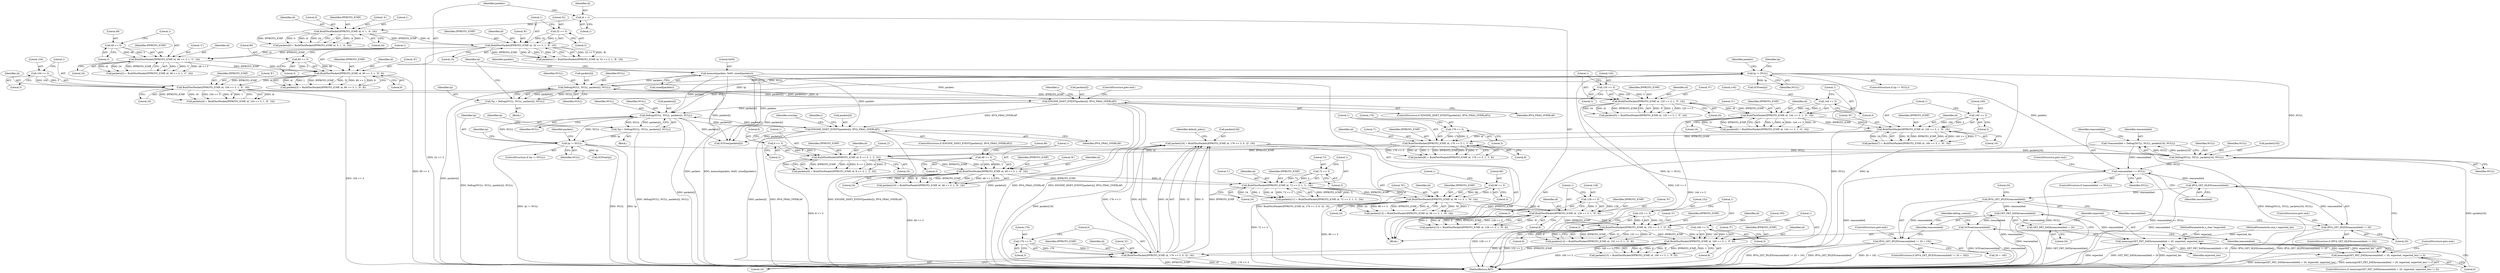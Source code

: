 digraph "0_suricata_4a04f814b15762eb446a5ead4d69d021512df6f8_1@pointer" {
"1000446" [label="(Call,*reassembled = Defrag(NULL, NULL, packets[16], NULL))"];
"1000448" [label="(Call,Defrag(NULL, NULL, packets[16], NULL))"];
"1000387" [label="(Call,tp != NULL)"];
"1000377" [label="(Call,*tp = Defrag(NULL, NULL, packets[i], NULL))"];
"1000379" [label="(Call,Defrag(NULL, NULL, packets[i], NULL))"];
"1000395" [label="(Call,ENGINE_ISSET_EVENT(packets[i], IPV4_FRAG_OVERLAP))"];
"1000139" [label="(Call,memset(packets, 0x00, sizeof(packets)))"];
"1000424" [label="(Call,tp != NULL)"];
"1000414" [label="(Call,*tp = Defrag(NULL, NULL, packets[i], NULL))"];
"1000416" [label="(Call,Defrag(NULL, NULL, packets[i], NULL))"];
"1000432" [label="(Call,ENGINE_ISSET_EVENT(packets[i], IPV4_FRAG_OVERLAP))"];
"1000350" [label="(Call,packets[16] = BuildTestPacket(IPPROTO_ICMP, id, 176 >> 3, 0, 'Q', 16))"];
"1000354" [label="(Call,BuildTestPacket(IPPROTO_ICMP, id, 176 >> 3, 0, 'Q', 16))"];
"1000341" [label="(Call,BuildTestPacket(IPPROTO_ICMP, id, 160 >> 3, 1, 'P', 8))"];
"1000328" [label="(Call,BuildTestPacket(IPPROTO_ICMP, id, 152 >> 3, 1, 'O', 8))"];
"1000315" [label="(Call,BuildTestPacket(IPPROTO_ICMP, id, 128 >> 3, 1, 'N', 8))"];
"1000302" [label="(Call,BuildTestPacket(IPPROTO_ICMP, id, 96 >> 3, 1, 'M', 24))"];
"1000289" [label="(Call,BuildTestPacket(IPPROTO_ICMP, id, 72 >> 3, 1, 'L', 24))"];
"1000276" [label="(Call,BuildTestPacket(IPPROTO_ICMP, id, 48 >> 3, 1, 'K', 24))"];
"1000263" [label="(Call,BuildTestPacket(IPPROTO_ICMP, id, 8 >> 3, 1, 'J', 32))"];
"1000250" [label="(Call,BuildTestPacket(IPPROTO_ICMP, id, 176 >> 3, 1, 'I', 8))"];
"1000237" [label="(Call,BuildTestPacket(IPPROTO_ICMP, id, 160 >> 3, 1, 'H', 16))"];
"1000224" [label="(Call,BuildTestPacket(IPPROTO_ICMP, id, 144 >> 3, 1, 'G', 16))"];
"1000211" [label="(Call,BuildTestPacket(IPPROTO_ICMP, id, 120 >> 3, 1, 'F', 24))"];
"1000198" [label="(Call,BuildTestPacket(IPPROTO_ICMP, id, 104 >> 3, 1, 'E', 16))"];
"1000185" [label="(Call,BuildTestPacket(IPPROTO_ICMP, id, 80 >> 3, 1, 'D', 8))"];
"1000172" [label="(Call,BuildTestPacket(IPPROTO_ICMP, id, 48 >> 3, 1, 'C', 24))"];
"1000159" [label="(Call,BuildTestPacket(IPPROTO_ICMP, id, 32 >> 3, 1, 'B', 16))"];
"1000148" [label="(Call,BuildTestPacket(IPPROTO_ICMP, id, 0, 1, 'A', 24))"];
"1000135" [label="(Call,id = 1)"];
"1000162" [label="(Call,32 >> 3)"];
"1000175" [label="(Call,48 >> 3)"];
"1000188" [label="(Call,80 >> 3)"];
"1000201" [label="(Call,104 >> 3)"];
"1000214" [label="(Call,120 >> 3)"];
"1000227" [label="(Call,144 >> 3)"];
"1000240" [label="(Call,160 >> 3)"];
"1000253" [label="(Call,176 >> 3)"];
"1000266" [label="(Call,8 >> 3)"];
"1000279" [label="(Call,48 >> 3)"];
"1000292" [label="(Call,72 >> 3)"];
"1000305" [label="(Call,96 >> 3)"];
"1000318" [label="(Call,128 >> 3)"];
"1000331" [label="(Call,152 >> 3)"];
"1000344" [label="(Call,160 >> 3)"];
"1000357" [label="(Call,176 >> 3)"];
"1000456" [label="(Call,reassembled == NULL)"];
"1000463" [label="(Call,IPV4_GET_HLEN(reassembled))"];
"1000462" [label="(Call,IPV4_GET_HLEN(reassembled) != 20)"];
"1000470" [label="(Call,IPV4_GET_IPLEN(reassembled))"];
"1000469" [label="(Call,IPV4_GET_IPLEN(reassembled) != 20 + 192)"];
"1000481" [label="(Call,GET_PKT_DATA(reassembled))"];
"1000479" [label="(Call,memcmp(GET_PKT_DATA(reassembled) + 20, expected, expected_len))"];
"1000478" [label="(Call,memcmp(GET_PKT_DATA(reassembled) + 20, expected, expected_len) != 0)"];
"1000480" [label="(Call,GET_PKT_DATA(reassembled) + 20)"];
"1000489" [label="(Call,SCFree(reassembled))"];
"1000233" [label="(Call,packets[7] = BuildTestPacket(IPPROTO_ICMP, id, 160 >> 3, 1, 'H', 16))"];
"1000276" [label="(Call,BuildTestPacket(IPPROTO_ICMP, id, 48 >> 3, 1, 'K', 24))"];
"1000315" [label="(Call,BuildTestPacket(IPPROTO_ICMP, id, 128 >> 3, 1, 'N', 8))"];
"1000362" [label="(Literal,16)"];
"1000198" [label="(Call,BuildTestPacket(IPPROTO_ICMP, id, 104 >> 3, 1, 'E', 16))"];
"1000429" [label="(Identifier,tp)"];
"1000199" [label="(Identifier,IPPROTO_ICMP)"];
"1000482" [label="(Identifier,reassembled)"];
"1000186" [label="(Identifier,IPPROTO_ICMP)"];
"1000473" [label="(Literal,20)"];
"1000478" [label="(Call,memcmp(GET_PKT_DATA(reassembled) + 20, expected, expected_len) != 0)"];
"1000295" [label="(Literal,1)"];
"1000168" [label="(Call,packets[2] = BuildTestPacket(IPPROTO_ICMP, id, 48 >> 3, 1, 'C', 24))"];
"1000204" [label="(Literal,1)"];
"1000385" [label="(Identifier,NULL)"];
"1000395" [label="(Call,ENGINE_ISSET_EVENT(packets[i], IPV4_FRAG_OVERLAP))"];
"1000386" [label="(ControlStructure,if (tp != NULL))"];
"1000344" [label="(Call,160 >> 3)"];
"1000154" [label="(Literal,24)"];
"1000190" [label="(Literal,3)"];
"1000416" [label="(Call,Defrag(NULL, NULL, packets[i], NULL))"];
"1000455" [label="(ControlStructure,if (reassembled == NULL))"];
"1000463" [label="(Call,IPV4_GET_HLEN(reassembled))"];
"1000173" [label="(Identifier,IPPROTO_ICMP)"];
"1000337" [label="(Call,packets[15] = BuildTestPacket(IPPROTO_ICMP, id, 160 >> 3, 1, 'P', 8))"];
"1000135" [label="(Call,id = 1)"];
"1000348" [label="(Literal,'P')"];
"1000205" [label="(Literal,'E')"];
"1000449" [label="(Identifier,NULL)"];
"1000269" [label="(Literal,1)"];
"1000241" [label="(Literal,160)"];
"1000280" [label="(Literal,48)"];
"1000164" [label="(Literal,3)"];
"1000345" [label="(Literal,160)"];
"1000321" [label="(Literal,1)"];
"1000216" [label="(Literal,3)"];
"1000267" [label="(Literal,8)"];
"1000175" [label="(Call,48 >> 3)"];
"1000355" [label="(Identifier,IPPROTO_ICMP)"];
"1000231" [label="(Literal,'G')"];
"1000212" [label="(Identifier,IPPROTO_ICMP)"];
"1000469" [label="(Call,IPV4_GET_IPLEN(reassembled) != 20 + 192)"];
"1000488" [label="(ControlStructure,goto end;)"];
"1000272" [label="(Call,packets[10] = BuildTestPacket(IPPROTO_ICMP, id, 48 >> 3, 1, 'K', 24))"];
"1000243" [label="(Literal,1)"];
"1000178" [label="(Literal,1)"];
"1000242" [label="(Literal,3)"];
"1000415" [label="(Identifier,tp)"];
"1000142" [label="(Call,sizeof(packets))"];
"1000219" [label="(Literal,24)"];
"1000457" [label="(Identifier,reassembled)"];
"1000431" [label="(ControlStructure,if (ENGINE_ISSET_EVENT(packets[i], IPV4_FRAG_OVERLAP)))"];
"1000486" [label="(Literal,0)"];
"1000451" [label="(Call,packets[16])"];
"1000330" [label="(Identifier,id)"];
"1000454" [label="(Identifier,NULL)"];
"1000468" [label="(ControlStructure,if (IPV4_GET_IPLEN(reassembled) != 20 + 192))"];
"1000146" [label="(Identifier,packets)"];
"1000399" [label="(Identifier,IPV4_FRAG_OVERLAP)"];
"1000375" [label="(Block,)"];
"1000259" [label="(Call,packets[9] = BuildTestPacket(IPPROTO_ICMP, id, 8 >> 3, 1, 'J', 32))"];
"1000477" [label="(ControlStructure,if (memcmp(GET_PKT_DATA(reassembled) + 20, expected, expected_len) != 0))"];
"1000392" [label="(Identifier,tp)"];
"1000266" [label="(Call,8 >> 3)"];
"1000230" [label="(Literal,1)"];
"1000214" [label="(Call,120 >> 3)"];
"1000306" [label="(Literal,96)"];
"1000382" [label="(Call,packets[i])"];
"1000139" [label="(Call,memset(packets, 0x00, sizeof(packets)))"];
"1000160" [label="(Identifier,IPPROTO_ICMP)"];
"1000412" [label="(Block,)"];
"1000305" [label="(Call,96 >> 3)"];
"1000347" [label="(Literal,1)"];
"1000148" [label="(Call,BuildTestPacket(IPPROTO_ICMP, id, 0, 1, 'A', 24))"];
"1000480" [label="(Call,GET_PKT_DATA(reassembled) + 20)"];
"1000310" [label="(Literal,24)"];
"1000324" [label="(Call,packets[14] = BuildTestPacket(IPPROTO_ICMP, id, 152 >> 3, 1, 'O', 8))"];
"1000206" [label="(Literal,16)"];
"1000356" [label="(Identifier,id)"];
"1000470" [label="(Call,IPV4_GET_IPLEN(reassembled))"];
"1000483" [label="(Literal,20)"];
"1000334" [label="(Literal,1)"];
"1000485" [label="(Identifier,expected_len)"];
"1000467" [label="(ControlStructure,goto end;)"];
"1000456" [label="(Call,reassembled == NULL)"];
"1000281" [label="(Literal,3)"];
"1000200" [label="(Identifier,id)"];
"1000136" [label="(Identifier,id)"];
"1000316" [label="(Identifier,IPPROTO_ICMP)"];
"1000150" [label="(Identifier,id)"];
"1000126" [label="(MethodParameterIn,size_t expected_len)"];
"1000189" [label="(Literal,80)"];
"1000279" [label="(Call,48 >> 3)"];
"1000419" [label="(Call,packets[i])"];
"1000255" [label="(Literal,3)"];
"1000161" [label="(Identifier,id)"];
"1000296" [label="(Literal,'L')"];
"1000229" [label="(Literal,3)"];
"1000167" [label="(Literal,16)"];
"1000462" [label="(Call,IPV4_GET_HLEN(reassembled) != 20)"];
"1000379" [label="(Call,Defrag(NULL, NULL, packets[i], NULL))"];
"1000432" [label="(Call,ENGINE_ISSET_EVENT(packets[i], IPV4_FRAG_OVERLAP))"];
"1000201" [label="(Call,104 >> 3)"];
"1000211" [label="(Call,BuildTestPacket(IPPROTO_ICMP, id, 120 >> 3, 1, 'F', 24))"];
"1000179" [label="(Literal,'C')"];
"1000495" [label="(Identifier,defrag_context)"];
"1000309" [label="(Literal,'M')"];
"1000225" [label="(Identifier,IPPROTO_ICMP)"];
"1000213" [label="(Identifier,id)"];
"1000318" [label="(Call,128 >> 3)"];
"1000250" [label="(Call,BuildTestPacket(IPPROTO_ICMP, id, 176 >> 3, 1, 'I', 8))"];
"1000253" [label="(Call,176 >> 3)"];
"1000298" [label="(Call,packets[12] = BuildTestPacket(IPPROTO_ICMP, id, 96 >> 3, 1, 'M', 24))"];
"1000218" [label="(Literal,'F')"];
"1000460" [label="(ControlStructure,goto end;)"];
"1000264" [label="(Identifier,IPPROTO_ICMP)"];
"1000354" [label="(Call,BuildTestPacket(IPPROTO_ICMP, id, 176 >> 3, 0, 'Q', 16))"];
"1000282" [label="(Literal,1)"];
"1000458" [label="(Identifier,NULL)"];
"1000417" [label="(Identifier,NULL)"];
"1000227" [label="(Call,144 >> 3)"];
"1000439" [label="(Identifier,overlap)"];
"1000396" [label="(Call,packets[i])"];
"1000245" [label="(Literal,16)"];
"1000414" [label="(Call,*tp = Defrag(NULL, NULL, packets[i], NULL))"];
"1000265" [label="(Identifier,id)"];
"1000302" [label="(Call,BuildTestPacket(IPPROTO_ICMP, id, 96 >> 3, 1, 'M', 24))"];
"1000418" [label="(Identifier,NULL)"];
"1000226" [label="(Identifier,id)"];
"1000140" [label="(Identifier,packets)"];
"1000162" [label="(Call,32 >> 3)"];
"1000277" [label="(Identifier,IPPROTO_ICMP)"];
"1000127" [label="(Block,)"];
"1000263" [label="(Call,BuildTestPacket(IPPROTO_ICMP, id, 8 >> 3, 1, 'J', 32))"];
"1000271" [label="(Literal,32)"];
"1000172" [label="(Call,BuildTestPacket(IPPROTO_ICMP, id, 48 >> 3, 1, 'C', 24))"];
"1000151" [label="(Literal,0)"];
"1000185" [label="(Call,BuildTestPacket(IPPROTO_ICMP, id, 80 >> 3, 1, 'D', 8))"];
"1000333" [label="(Literal,3)"];
"1000461" [label="(ControlStructure,if (IPV4_GET_HLEN(reassembled) != 20))"];
"1000387" [label="(Call,tp != NULL)"];
"1000464" [label="(Identifier,reassembled)"];
"1000481" [label="(Call,GET_PKT_DATA(reassembled))"];
"1000357" [label="(Call,176 >> 3)"];
"1000349" [label="(Literal,8)"];
"1000401" [label="(ControlStructure,goto end;)"];
"1000374" [label="(Identifier,i)"];
"1000304" [label="(Identifier,id)"];
"1000220" [label="(Call,packets[6] = BuildTestPacket(IPPROTO_ICMP, id, 144 >> 3, 1, 'G', 16))"];
"1000422" [label="(Identifier,NULL)"];
"1000224" [label="(Call,BuildTestPacket(IPPROTO_ICMP, id, 144 >> 3, 1, 'G', 16))"];
"1000188" [label="(Call,80 >> 3)"];
"1000270" [label="(Literal,'J')"];
"1000397" [label="(Identifier,packets)"];
"1000319" [label="(Literal,128)"];
"1000228" [label="(Literal,144)"];
"1000239" [label="(Identifier,id)"];
"1000176" [label="(Literal,48)"];
"1000203" [label="(Literal,3)"];
"1000450" [label="(Identifier,NULL)"];
"1000428" [label="(Call,SCFree(tp))"];
"1000411" [label="(Identifier,i)"];
"1000378" [label="(Identifier,tp)"];
"1000257" [label="(Literal,'I')"];
"1000180" [label="(Literal,24)"];
"1000137" [label="(Literal,1)"];
"1000423" [label="(ControlStructure,if (tp != NULL))"];
"1000359" [label="(Literal,3)"];
"1000465" [label="(Literal,20)"];
"1000389" [label="(Identifier,NULL)"];
"1000433" [label="(Call,packets[i])"];
"1000202" [label="(Literal,104)"];
"1000207" [label="(Call,packets[5] = BuildTestPacket(IPPROTO_ICMP, id, 120 >> 3, 1, 'F', 24))"];
"1000125" [label="(MethodParameterIn,u_char *expected)"];
"1000522" [label="(MethodReturn,RET)"];
"1000425" [label="(Identifier,tp)"];
"1000177" [label="(Literal,3)"];
"1000331" [label="(Call,152 >> 3)"];
"1000346" [label="(Literal,3)"];
"1000381" [label="(Identifier,NULL)"];
"1000364" [label="(Identifier,default_policy)"];
"1000335" [label="(Literal,'O')"];
"1000191" [label="(Literal,1)"];
"1000380" [label="(Identifier,NULL)"];
"1000291" [label="(Identifier,id)"];
"1000424" [label="(Call,tp != NULL)"];
"1000283" [label="(Literal,'K')"];
"1000388" [label="(Identifier,tp)"];
"1000434" [label="(Identifier,packets)"];
"1000329" [label="(Identifier,IPPROTO_ICMP)"];
"1000320" [label="(Literal,3)"];
"1000289" [label="(Call,BuildTestPacket(IPPROTO_ICMP, id, 72 >> 3, 1, 'L', 24))"];
"1000187" [label="(Identifier,id)"];
"1000471" [label="(Identifier,reassembled)"];
"1000181" [label="(Call,packets[3] = BuildTestPacket(IPPROTO_ICMP, id, 80 >> 3, 1, 'D', 8))"];
"1000251" [label="(Identifier,IPPROTO_ICMP)"];
"1000240" [label="(Call,160 >> 3)"];
"1000268" [label="(Literal,3)"];
"1000394" [label="(ControlStructure,if (ENGINE_ISSET_EVENT(packets[i], IPV4_FRAG_OVERLAP)))"];
"1000256" [label="(Literal,1)"];
"1000254" [label="(Literal,176)"];
"1000358" [label="(Literal,176)"];
"1000155" [label="(Call,packets[1] = BuildTestPacket(IPPROTO_ICMP, id, 32 >> 3, 1, 'B', 16))"];
"1000293" [label="(Literal,72)"];
"1000490" [label="(Identifier,reassembled)"];
"1000303" [label="(Identifier,IPPROTO_ICMP)"];
"1000479" [label="(Call,memcmp(GET_PKT_DATA(reassembled) + 20, expected, expected_len))"];
"1000166" [label="(Literal,'B')"];
"1000484" [label="(Identifier,expected)"];
"1000350" [label="(Call,packets[16] = BuildTestPacket(IPPROTO_ICMP, id, 176 >> 3, 0, 'Q', 16))"];
"1000258" [label="(Literal,8)"];
"1000163" [label="(Literal,32)"];
"1000342" [label="(Identifier,IPPROTO_ICMP)"];
"1000217" [label="(Literal,1)"];
"1000307" [label="(Literal,3)"];
"1000149" [label="(Identifier,IPPROTO_ICMP)"];
"1000278" [label="(Identifier,id)"];
"1000322" [label="(Literal,'N')"];
"1000194" [label="(Call,packets[4] = BuildTestPacket(IPPROTO_ICMP, id, 104 >> 3, 1, 'E', 16))"];
"1000153" [label="(Literal,'A')"];
"1000152" [label="(Literal,1)"];
"1000446" [label="(Call,*reassembled = Defrag(NULL, NULL, packets[16], NULL))"];
"1000284" [label="(Literal,24)"];
"1000447" [label="(Identifier,reassembled)"];
"1000252" [label="(Identifier,id)"];
"1000141" [label="(Literal,0x00)"];
"1000193" [label="(Literal,8)"];
"1000174" [label="(Identifier,id)"];
"1000308" [label="(Literal,1)"];
"1000361" [label="(Literal,'Q')"];
"1000377" [label="(Call,*tp = Defrag(NULL, NULL, packets[i], NULL))"];
"1000246" [label="(Call,packets[8] = BuildTestPacket(IPPROTO_ICMP, id, 176 >> 3, 1, 'I', 8))"];
"1000472" [label="(Call,20 + 192)"];
"1000341" [label="(Call,BuildTestPacket(IPPROTO_ICMP, id, 160 >> 3, 1, 'P', 8))"];
"1000489" [label="(Call,SCFree(reassembled))"];
"1000476" [label="(ControlStructure,goto end;)"];
"1000515" [label="(Call,SCFree(packets[i]))"];
"1000436" [label="(Identifier,IPV4_FRAG_OVERLAP)"];
"1000343" [label="(Identifier,id)"];
"1000292" [label="(Call,72 >> 3)"];
"1000244" [label="(Literal,'H')"];
"1000391" [label="(Call,SCFree(tp))"];
"1000159" [label="(Call,BuildTestPacket(IPPROTO_ICMP, id, 32 >> 3, 1, 'B', 16))"];
"1000290" [label="(Identifier,IPPROTO_ICMP)"];
"1000328" [label="(Call,BuildTestPacket(IPPROTO_ICMP, id, 152 >> 3, 1, 'O', 8))"];
"1000323" [label="(Literal,8)"];
"1000317" [label="(Identifier,id)"];
"1000238" [label="(Identifier,IPPROTO_ICMP)"];
"1000192" [label="(Literal,'D')"];
"1000232" [label="(Literal,16)"];
"1000237" [label="(Call,BuildTestPacket(IPPROTO_ICMP, id, 160 >> 3, 1, 'H', 16))"];
"1000360" [label="(Literal,0)"];
"1000285" [label="(Call,packets[11] = BuildTestPacket(IPPROTO_ICMP, id, 72 >> 3, 1, 'L', 24))"];
"1000144" [label="(Call,packets[0] = BuildTestPacket(IPPROTO_ICMP, id, 0, 1, 'A', 24))"];
"1000426" [label="(Identifier,NULL)"];
"1000165" [label="(Literal,1)"];
"1000448" [label="(Call,Defrag(NULL, NULL, packets[16], NULL))"];
"1000332" [label="(Literal,152)"];
"1000294" [label="(Literal,3)"];
"1000351" [label="(Call,packets[16])"];
"1000311" [label="(Call,packets[13] = BuildTestPacket(IPPROTO_ICMP, id, 128 >> 3, 1, 'N', 8))"];
"1000297" [label="(Literal,24)"];
"1000215" [label="(Literal,120)"];
"1000336" [label="(Literal,8)"];
"1000446" -> "1000127"  [label="AST: "];
"1000446" -> "1000448"  [label="CFG: "];
"1000447" -> "1000446"  [label="AST: "];
"1000448" -> "1000446"  [label="AST: "];
"1000457" -> "1000446"  [label="CFG: "];
"1000446" -> "1000522"  [label="DDG: Defrag(NULL, NULL, packets[16], NULL)"];
"1000448" -> "1000446"  [label="DDG: NULL"];
"1000448" -> "1000446"  [label="DDG: packets[16]"];
"1000446" -> "1000456"  [label="DDG: reassembled"];
"1000448" -> "1000454"  [label="CFG: "];
"1000449" -> "1000448"  [label="AST: "];
"1000450" -> "1000448"  [label="AST: "];
"1000451" -> "1000448"  [label="AST: "];
"1000454" -> "1000448"  [label="AST: "];
"1000448" -> "1000522"  [label="DDG: packets[16]"];
"1000387" -> "1000448"  [label="DDG: NULL"];
"1000424" -> "1000448"  [label="DDG: NULL"];
"1000350" -> "1000448"  [label="DDG: packets[16]"];
"1000139" -> "1000448"  [label="DDG: packets"];
"1000448" -> "1000456"  [label="DDG: NULL"];
"1000387" -> "1000386"  [label="AST: "];
"1000387" -> "1000389"  [label="CFG: "];
"1000388" -> "1000387"  [label="AST: "];
"1000389" -> "1000387"  [label="AST: "];
"1000392" -> "1000387"  [label="CFG: "];
"1000397" -> "1000387"  [label="CFG: "];
"1000387" -> "1000522"  [label="DDG: NULL"];
"1000387" -> "1000522"  [label="DDG: tp"];
"1000387" -> "1000522"  [label="DDG: tp != NULL"];
"1000387" -> "1000379"  [label="DDG: NULL"];
"1000377" -> "1000387"  [label="DDG: tp"];
"1000379" -> "1000387"  [label="DDG: NULL"];
"1000387" -> "1000391"  [label="DDG: tp"];
"1000387" -> "1000416"  [label="DDG: NULL"];
"1000377" -> "1000375"  [label="AST: "];
"1000377" -> "1000379"  [label="CFG: "];
"1000378" -> "1000377"  [label="AST: "];
"1000379" -> "1000377"  [label="AST: "];
"1000388" -> "1000377"  [label="CFG: "];
"1000377" -> "1000522"  [label="DDG: Defrag(NULL, NULL, packets[i], NULL)"];
"1000379" -> "1000377"  [label="DDG: NULL"];
"1000379" -> "1000377"  [label="DDG: packets[i]"];
"1000379" -> "1000385"  [label="CFG: "];
"1000380" -> "1000379"  [label="AST: "];
"1000381" -> "1000379"  [label="AST: "];
"1000382" -> "1000379"  [label="AST: "];
"1000385" -> "1000379"  [label="AST: "];
"1000379" -> "1000522"  [label="DDG: packets[i]"];
"1000395" -> "1000379"  [label="DDG: packets[i]"];
"1000139" -> "1000379"  [label="DDG: packets"];
"1000379" -> "1000395"  [label="DDG: packets[i]"];
"1000379" -> "1000515"  [label="DDG: packets[i]"];
"1000395" -> "1000394"  [label="AST: "];
"1000395" -> "1000399"  [label="CFG: "];
"1000396" -> "1000395"  [label="AST: "];
"1000399" -> "1000395"  [label="AST: "];
"1000401" -> "1000395"  [label="CFG: "];
"1000374" -> "1000395"  [label="CFG: "];
"1000395" -> "1000522"  [label="DDG: packets[i]"];
"1000395" -> "1000522"  [label="DDG: IPV4_FRAG_OVERLAP"];
"1000395" -> "1000522"  [label="DDG: ENGINE_ISSET_EVENT(packets[i], IPV4_FRAG_OVERLAP)"];
"1000139" -> "1000395"  [label="DDG: packets"];
"1000395" -> "1000416"  [label="DDG: packets[i]"];
"1000395" -> "1000432"  [label="DDG: IPV4_FRAG_OVERLAP"];
"1000395" -> "1000515"  [label="DDG: packets[i]"];
"1000139" -> "1000127"  [label="AST: "];
"1000139" -> "1000142"  [label="CFG: "];
"1000140" -> "1000139"  [label="AST: "];
"1000141" -> "1000139"  [label="AST: "];
"1000142" -> "1000139"  [label="AST: "];
"1000146" -> "1000139"  [label="CFG: "];
"1000139" -> "1000522"  [label="DDG: memset(packets, 0x00, sizeof(packets))"];
"1000139" -> "1000522"  [label="DDG: packets"];
"1000139" -> "1000416"  [label="DDG: packets"];
"1000139" -> "1000432"  [label="DDG: packets"];
"1000139" -> "1000515"  [label="DDG: packets"];
"1000424" -> "1000423"  [label="AST: "];
"1000424" -> "1000426"  [label="CFG: "];
"1000425" -> "1000424"  [label="AST: "];
"1000426" -> "1000424"  [label="AST: "];
"1000429" -> "1000424"  [label="CFG: "];
"1000434" -> "1000424"  [label="CFG: "];
"1000424" -> "1000522"  [label="DDG: NULL"];
"1000424" -> "1000522"  [label="DDG: tp"];
"1000424" -> "1000522"  [label="DDG: tp != NULL"];
"1000424" -> "1000416"  [label="DDG: NULL"];
"1000414" -> "1000424"  [label="DDG: tp"];
"1000416" -> "1000424"  [label="DDG: NULL"];
"1000424" -> "1000428"  [label="DDG: tp"];
"1000414" -> "1000412"  [label="AST: "];
"1000414" -> "1000416"  [label="CFG: "];
"1000415" -> "1000414"  [label="AST: "];
"1000416" -> "1000414"  [label="AST: "];
"1000425" -> "1000414"  [label="CFG: "];
"1000414" -> "1000522"  [label="DDG: Defrag(NULL, NULL, packets[i], NULL)"];
"1000416" -> "1000414"  [label="DDG: NULL"];
"1000416" -> "1000414"  [label="DDG: packets[i]"];
"1000416" -> "1000422"  [label="CFG: "];
"1000417" -> "1000416"  [label="AST: "];
"1000418" -> "1000416"  [label="AST: "];
"1000419" -> "1000416"  [label="AST: "];
"1000422" -> "1000416"  [label="AST: "];
"1000416" -> "1000522"  [label="DDG: packets[i]"];
"1000432" -> "1000416"  [label="DDG: packets[i]"];
"1000416" -> "1000432"  [label="DDG: packets[i]"];
"1000416" -> "1000515"  [label="DDG: packets[i]"];
"1000432" -> "1000431"  [label="AST: "];
"1000432" -> "1000436"  [label="CFG: "];
"1000433" -> "1000432"  [label="AST: "];
"1000436" -> "1000432"  [label="AST: "];
"1000439" -> "1000432"  [label="CFG: "];
"1000411" -> "1000432"  [label="CFG: "];
"1000432" -> "1000522"  [label="DDG: IPV4_FRAG_OVERLAP"];
"1000432" -> "1000522"  [label="DDG: ENGINE_ISSET_EVENT(packets[i], IPV4_FRAG_OVERLAP)"];
"1000432" -> "1000522"  [label="DDG: packets[i]"];
"1000432" -> "1000515"  [label="DDG: packets[i]"];
"1000350" -> "1000127"  [label="AST: "];
"1000350" -> "1000354"  [label="CFG: "];
"1000351" -> "1000350"  [label="AST: "];
"1000354" -> "1000350"  [label="AST: "];
"1000364" -> "1000350"  [label="CFG: "];
"1000350" -> "1000522"  [label="DDG: packets[16]"];
"1000350" -> "1000522"  [label="DDG: BuildTestPacket(IPPROTO_ICMP, id, 176 >> 3, 0, 'Q', 16)"];
"1000354" -> "1000350"  [label="DDG: 'Q'"];
"1000354" -> "1000350"  [label="DDG: 16"];
"1000354" -> "1000350"  [label="DDG: 0"];
"1000354" -> "1000350"  [label="DDG: IPPROTO_ICMP"];
"1000354" -> "1000350"  [label="DDG: 176 >> 3"];
"1000354" -> "1000350"  [label="DDG: id"];
"1000354" -> "1000362"  [label="CFG: "];
"1000355" -> "1000354"  [label="AST: "];
"1000356" -> "1000354"  [label="AST: "];
"1000357" -> "1000354"  [label="AST: "];
"1000360" -> "1000354"  [label="AST: "];
"1000361" -> "1000354"  [label="AST: "];
"1000362" -> "1000354"  [label="AST: "];
"1000354" -> "1000522"  [label="DDG: id"];
"1000354" -> "1000522"  [label="DDG: 176 >> 3"];
"1000354" -> "1000522"  [label="DDG: IPPROTO_ICMP"];
"1000341" -> "1000354"  [label="DDG: IPPROTO_ICMP"];
"1000341" -> "1000354"  [label="DDG: id"];
"1000357" -> "1000354"  [label="DDG: 176"];
"1000357" -> "1000354"  [label="DDG: 3"];
"1000341" -> "1000337"  [label="AST: "];
"1000341" -> "1000349"  [label="CFG: "];
"1000342" -> "1000341"  [label="AST: "];
"1000343" -> "1000341"  [label="AST: "];
"1000344" -> "1000341"  [label="AST: "];
"1000347" -> "1000341"  [label="AST: "];
"1000348" -> "1000341"  [label="AST: "];
"1000349" -> "1000341"  [label="AST: "];
"1000337" -> "1000341"  [label="CFG: "];
"1000341" -> "1000522"  [label="DDG: 160 >> 3"];
"1000341" -> "1000337"  [label="DDG: id"];
"1000341" -> "1000337"  [label="DDG: 8"];
"1000341" -> "1000337"  [label="DDG: 'P'"];
"1000341" -> "1000337"  [label="DDG: IPPROTO_ICMP"];
"1000341" -> "1000337"  [label="DDG: 1"];
"1000341" -> "1000337"  [label="DDG: 160 >> 3"];
"1000328" -> "1000341"  [label="DDG: IPPROTO_ICMP"];
"1000328" -> "1000341"  [label="DDG: id"];
"1000344" -> "1000341"  [label="DDG: 160"];
"1000344" -> "1000341"  [label="DDG: 3"];
"1000328" -> "1000324"  [label="AST: "];
"1000328" -> "1000336"  [label="CFG: "];
"1000329" -> "1000328"  [label="AST: "];
"1000330" -> "1000328"  [label="AST: "];
"1000331" -> "1000328"  [label="AST: "];
"1000334" -> "1000328"  [label="AST: "];
"1000335" -> "1000328"  [label="AST: "];
"1000336" -> "1000328"  [label="AST: "];
"1000324" -> "1000328"  [label="CFG: "];
"1000328" -> "1000522"  [label="DDG: 152 >> 3"];
"1000328" -> "1000324"  [label="DDG: IPPROTO_ICMP"];
"1000328" -> "1000324"  [label="DDG: 'O'"];
"1000328" -> "1000324"  [label="DDG: 152 >> 3"];
"1000328" -> "1000324"  [label="DDG: id"];
"1000328" -> "1000324"  [label="DDG: 8"];
"1000328" -> "1000324"  [label="DDG: 1"];
"1000315" -> "1000328"  [label="DDG: IPPROTO_ICMP"];
"1000315" -> "1000328"  [label="DDG: id"];
"1000331" -> "1000328"  [label="DDG: 152"];
"1000331" -> "1000328"  [label="DDG: 3"];
"1000315" -> "1000311"  [label="AST: "];
"1000315" -> "1000323"  [label="CFG: "];
"1000316" -> "1000315"  [label="AST: "];
"1000317" -> "1000315"  [label="AST: "];
"1000318" -> "1000315"  [label="AST: "];
"1000321" -> "1000315"  [label="AST: "];
"1000322" -> "1000315"  [label="AST: "];
"1000323" -> "1000315"  [label="AST: "];
"1000311" -> "1000315"  [label="CFG: "];
"1000315" -> "1000522"  [label="DDG: 128 >> 3"];
"1000315" -> "1000311"  [label="DDG: 'N'"];
"1000315" -> "1000311"  [label="DDG: 1"];
"1000315" -> "1000311"  [label="DDG: id"];
"1000315" -> "1000311"  [label="DDG: 8"];
"1000315" -> "1000311"  [label="DDG: IPPROTO_ICMP"];
"1000315" -> "1000311"  [label="DDG: 128 >> 3"];
"1000302" -> "1000315"  [label="DDG: IPPROTO_ICMP"];
"1000302" -> "1000315"  [label="DDG: id"];
"1000318" -> "1000315"  [label="DDG: 128"];
"1000318" -> "1000315"  [label="DDG: 3"];
"1000302" -> "1000298"  [label="AST: "];
"1000302" -> "1000310"  [label="CFG: "];
"1000303" -> "1000302"  [label="AST: "];
"1000304" -> "1000302"  [label="AST: "];
"1000305" -> "1000302"  [label="AST: "];
"1000308" -> "1000302"  [label="AST: "];
"1000309" -> "1000302"  [label="AST: "];
"1000310" -> "1000302"  [label="AST: "];
"1000298" -> "1000302"  [label="CFG: "];
"1000302" -> "1000522"  [label="DDG: 96 >> 3"];
"1000302" -> "1000298"  [label="DDG: 'M'"];
"1000302" -> "1000298"  [label="DDG: 1"];
"1000302" -> "1000298"  [label="DDG: 24"];
"1000302" -> "1000298"  [label="DDG: 96 >> 3"];
"1000302" -> "1000298"  [label="DDG: IPPROTO_ICMP"];
"1000302" -> "1000298"  [label="DDG: id"];
"1000289" -> "1000302"  [label="DDG: IPPROTO_ICMP"];
"1000289" -> "1000302"  [label="DDG: id"];
"1000305" -> "1000302"  [label="DDG: 96"];
"1000305" -> "1000302"  [label="DDG: 3"];
"1000289" -> "1000285"  [label="AST: "];
"1000289" -> "1000297"  [label="CFG: "];
"1000290" -> "1000289"  [label="AST: "];
"1000291" -> "1000289"  [label="AST: "];
"1000292" -> "1000289"  [label="AST: "];
"1000295" -> "1000289"  [label="AST: "];
"1000296" -> "1000289"  [label="AST: "];
"1000297" -> "1000289"  [label="AST: "];
"1000285" -> "1000289"  [label="CFG: "];
"1000289" -> "1000522"  [label="DDG: 72 >> 3"];
"1000289" -> "1000285"  [label="DDG: IPPROTO_ICMP"];
"1000289" -> "1000285"  [label="DDG: 'L'"];
"1000289" -> "1000285"  [label="DDG: 24"];
"1000289" -> "1000285"  [label="DDG: 1"];
"1000289" -> "1000285"  [label="DDG: id"];
"1000289" -> "1000285"  [label="DDG: 72 >> 3"];
"1000276" -> "1000289"  [label="DDG: IPPROTO_ICMP"];
"1000276" -> "1000289"  [label="DDG: id"];
"1000292" -> "1000289"  [label="DDG: 72"];
"1000292" -> "1000289"  [label="DDG: 3"];
"1000276" -> "1000272"  [label="AST: "];
"1000276" -> "1000284"  [label="CFG: "];
"1000277" -> "1000276"  [label="AST: "];
"1000278" -> "1000276"  [label="AST: "];
"1000279" -> "1000276"  [label="AST: "];
"1000282" -> "1000276"  [label="AST: "];
"1000283" -> "1000276"  [label="AST: "];
"1000284" -> "1000276"  [label="AST: "];
"1000272" -> "1000276"  [label="CFG: "];
"1000276" -> "1000522"  [label="DDG: 48 >> 3"];
"1000276" -> "1000272"  [label="DDG: id"];
"1000276" -> "1000272"  [label="DDG: 'K'"];
"1000276" -> "1000272"  [label="DDG: 24"];
"1000276" -> "1000272"  [label="DDG: IPPROTO_ICMP"];
"1000276" -> "1000272"  [label="DDG: 1"];
"1000276" -> "1000272"  [label="DDG: 48 >> 3"];
"1000263" -> "1000276"  [label="DDG: IPPROTO_ICMP"];
"1000263" -> "1000276"  [label="DDG: id"];
"1000279" -> "1000276"  [label="DDG: 48"];
"1000279" -> "1000276"  [label="DDG: 3"];
"1000263" -> "1000259"  [label="AST: "];
"1000263" -> "1000271"  [label="CFG: "];
"1000264" -> "1000263"  [label="AST: "];
"1000265" -> "1000263"  [label="AST: "];
"1000266" -> "1000263"  [label="AST: "];
"1000269" -> "1000263"  [label="AST: "];
"1000270" -> "1000263"  [label="AST: "];
"1000271" -> "1000263"  [label="AST: "];
"1000259" -> "1000263"  [label="CFG: "];
"1000263" -> "1000522"  [label="DDG: 8 >> 3"];
"1000263" -> "1000259"  [label="DDG: IPPROTO_ICMP"];
"1000263" -> "1000259"  [label="DDG: 32"];
"1000263" -> "1000259"  [label="DDG: 8 >> 3"];
"1000263" -> "1000259"  [label="DDG: id"];
"1000263" -> "1000259"  [label="DDG: 'J'"];
"1000263" -> "1000259"  [label="DDG: 1"];
"1000250" -> "1000263"  [label="DDG: IPPROTO_ICMP"];
"1000250" -> "1000263"  [label="DDG: id"];
"1000266" -> "1000263"  [label="DDG: 8"];
"1000266" -> "1000263"  [label="DDG: 3"];
"1000250" -> "1000246"  [label="AST: "];
"1000250" -> "1000258"  [label="CFG: "];
"1000251" -> "1000250"  [label="AST: "];
"1000252" -> "1000250"  [label="AST: "];
"1000253" -> "1000250"  [label="AST: "];
"1000256" -> "1000250"  [label="AST: "];
"1000257" -> "1000250"  [label="AST: "];
"1000258" -> "1000250"  [label="AST: "];
"1000246" -> "1000250"  [label="CFG: "];
"1000250" -> "1000246"  [label="DDG: 176 >> 3"];
"1000250" -> "1000246"  [label="DDG: id"];
"1000250" -> "1000246"  [label="DDG: 1"];
"1000250" -> "1000246"  [label="DDG: IPPROTO_ICMP"];
"1000250" -> "1000246"  [label="DDG: 8"];
"1000250" -> "1000246"  [label="DDG: 'I'"];
"1000237" -> "1000250"  [label="DDG: IPPROTO_ICMP"];
"1000237" -> "1000250"  [label="DDG: id"];
"1000253" -> "1000250"  [label="DDG: 176"];
"1000253" -> "1000250"  [label="DDG: 3"];
"1000237" -> "1000233"  [label="AST: "];
"1000237" -> "1000245"  [label="CFG: "];
"1000238" -> "1000237"  [label="AST: "];
"1000239" -> "1000237"  [label="AST: "];
"1000240" -> "1000237"  [label="AST: "];
"1000243" -> "1000237"  [label="AST: "];
"1000244" -> "1000237"  [label="AST: "];
"1000245" -> "1000237"  [label="AST: "];
"1000233" -> "1000237"  [label="CFG: "];
"1000237" -> "1000233"  [label="DDG: 'H'"];
"1000237" -> "1000233"  [label="DDG: IPPROTO_ICMP"];
"1000237" -> "1000233"  [label="DDG: id"];
"1000237" -> "1000233"  [label="DDG: 160 >> 3"];
"1000237" -> "1000233"  [label="DDG: 1"];
"1000237" -> "1000233"  [label="DDG: 16"];
"1000224" -> "1000237"  [label="DDG: IPPROTO_ICMP"];
"1000224" -> "1000237"  [label="DDG: id"];
"1000240" -> "1000237"  [label="DDG: 160"];
"1000240" -> "1000237"  [label="DDG: 3"];
"1000224" -> "1000220"  [label="AST: "];
"1000224" -> "1000232"  [label="CFG: "];
"1000225" -> "1000224"  [label="AST: "];
"1000226" -> "1000224"  [label="AST: "];
"1000227" -> "1000224"  [label="AST: "];
"1000230" -> "1000224"  [label="AST: "];
"1000231" -> "1000224"  [label="AST: "];
"1000232" -> "1000224"  [label="AST: "];
"1000220" -> "1000224"  [label="CFG: "];
"1000224" -> "1000522"  [label="DDG: 144 >> 3"];
"1000224" -> "1000220"  [label="DDG: 1"];
"1000224" -> "1000220"  [label="DDG: id"];
"1000224" -> "1000220"  [label="DDG: 144 >> 3"];
"1000224" -> "1000220"  [label="DDG: 16"];
"1000224" -> "1000220"  [label="DDG: 'G'"];
"1000224" -> "1000220"  [label="DDG: IPPROTO_ICMP"];
"1000211" -> "1000224"  [label="DDG: IPPROTO_ICMP"];
"1000211" -> "1000224"  [label="DDG: id"];
"1000227" -> "1000224"  [label="DDG: 144"];
"1000227" -> "1000224"  [label="DDG: 3"];
"1000211" -> "1000207"  [label="AST: "];
"1000211" -> "1000219"  [label="CFG: "];
"1000212" -> "1000211"  [label="AST: "];
"1000213" -> "1000211"  [label="AST: "];
"1000214" -> "1000211"  [label="AST: "];
"1000217" -> "1000211"  [label="AST: "];
"1000218" -> "1000211"  [label="AST: "];
"1000219" -> "1000211"  [label="AST: "];
"1000207" -> "1000211"  [label="CFG: "];
"1000211" -> "1000522"  [label="DDG: 120 >> 3"];
"1000211" -> "1000207"  [label="DDG: 'F'"];
"1000211" -> "1000207"  [label="DDG: 1"];
"1000211" -> "1000207"  [label="DDG: 120 >> 3"];
"1000211" -> "1000207"  [label="DDG: 24"];
"1000211" -> "1000207"  [label="DDG: id"];
"1000211" -> "1000207"  [label="DDG: IPPROTO_ICMP"];
"1000198" -> "1000211"  [label="DDG: IPPROTO_ICMP"];
"1000198" -> "1000211"  [label="DDG: id"];
"1000214" -> "1000211"  [label="DDG: 120"];
"1000214" -> "1000211"  [label="DDG: 3"];
"1000198" -> "1000194"  [label="AST: "];
"1000198" -> "1000206"  [label="CFG: "];
"1000199" -> "1000198"  [label="AST: "];
"1000200" -> "1000198"  [label="AST: "];
"1000201" -> "1000198"  [label="AST: "];
"1000204" -> "1000198"  [label="AST: "];
"1000205" -> "1000198"  [label="AST: "];
"1000206" -> "1000198"  [label="AST: "];
"1000194" -> "1000198"  [label="CFG: "];
"1000198" -> "1000522"  [label="DDG: 104 >> 3"];
"1000198" -> "1000194"  [label="DDG: id"];
"1000198" -> "1000194"  [label="DDG: IPPROTO_ICMP"];
"1000198" -> "1000194"  [label="DDG: 16"];
"1000198" -> "1000194"  [label="DDG: 104 >> 3"];
"1000198" -> "1000194"  [label="DDG: 'E'"];
"1000198" -> "1000194"  [label="DDG: 1"];
"1000185" -> "1000198"  [label="DDG: IPPROTO_ICMP"];
"1000185" -> "1000198"  [label="DDG: id"];
"1000201" -> "1000198"  [label="DDG: 104"];
"1000201" -> "1000198"  [label="DDG: 3"];
"1000185" -> "1000181"  [label="AST: "];
"1000185" -> "1000193"  [label="CFG: "];
"1000186" -> "1000185"  [label="AST: "];
"1000187" -> "1000185"  [label="AST: "];
"1000188" -> "1000185"  [label="AST: "];
"1000191" -> "1000185"  [label="AST: "];
"1000192" -> "1000185"  [label="AST: "];
"1000193" -> "1000185"  [label="AST: "];
"1000181" -> "1000185"  [label="CFG: "];
"1000185" -> "1000522"  [label="DDG: 80 >> 3"];
"1000185" -> "1000181"  [label="DDG: id"];
"1000185" -> "1000181"  [label="DDG: 1"];
"1000185" -> "1000181"  [label="DDG: IPPROTO_ICMP"];
"1000185" -> "1000181"  [label="DDG: 'D'"];
"1000185" -> "1000181"  [label="DDG: 80 >> 3"];
"1000185" -> "1000181"  [label="DDG: 8"];
"1000172" -> "1000185"  [label="DDG: IPPROTO_ICMP"];
"1000172" -> "1000185"  [label="DDG: id"];
"1000188" -> "1000185"  [label="DDG: 80"];
"1000188" -> "1000185"  [label="DDG: 3"];
"1000172" -> "1000168"  [label="AST: "];
"1000172" -> "1000180"  [label="CFG: "];
"1000173" -> "1000172"  [label="AST: "];
"1000174" -> "1000172"  [label="AST: "];
"1000175" -> "1000172"  [label="AST: "];
"1000178" -> "1000172"  [label="AST: "];
"1000179" -> "1000172"  [label="AST: "];
"1000180" -> "1000172"  [label="AST: "];
"1000168" -> "1000172"  [label="CFG: "];
"1000172" -> "1000168"  [label="DDG: 1"];
"1000172" -> "1000168"  [label="DDG: 'C'"];
"1000172" -> "1000168"  [label="DDG: 48 >> 3"];
"1000172" -> "1000168"  [label="DDG: id"];
"1000172" -> "1000168"  [label="DDG: 24"];
"1000172" -> "1000168"  [label="DDG: IPPROTO_ICMP"];
"1000159" -> "1000172"  [label="DDG: IPPROTO_ICMP"];
"1000159" -> "1000172"  [label="DDG: id"];
"1000175" -> "1000172"  [label="DDG: 48"];
"1000175" -> "1000172"  [label="DDG: 3"];
"1000159" -> "1000155"  [label="AST: "];
"1000159" -> "1000167"  [label="CFG: "];
"1000160" -> "1000159"  [label="AST: "];
"1000161" -> "1000159"  [label="AST: "];
"1000162" -> "1000159"  [label="AST: "];
"1000165" -> "1000159"  [label="AST: "];
"1000166" -> "1000159"  [label="AST: "];
"1000167" -> "1000159"  [label="AST: "];
"1000155" -> "1000159"  [label="CFG: "];
"1000159" -> "1000522"  [label="DDG: 32 >> 3"];
"1000159" -> "1000155"  [label="DDG: 32 >> 3"];
"1000159" -> "1000155"  [label="DDG: 'B'"];
"1000159" -> "1000155"  [label="DDG: IPPROTO_ICMP"];
"1000159" -> "1000155"  [label="DDG: id"];
"1000159" -> "1000155"  [label="DDG: 1"];
"1000159" -> "1000155"  [label="DDG: 16"];
"1000148" -> "1000159"  [label="DDG: IPPROTO_ICMP"];
"1000148" -> "1000159"  [label="DDG: id"];
"1000162" -> "1000159"  [label="DDG: 32"];
"1000162" -> "1000159"  [label="DDG: 3"];
"1000148" -> "1000144"  [label="AST: "];
"1000148" -> "1000154"  [label="CFG: "];
"1000149" -> "1000148"  [label="AST: "];
"1000150" -> "1000148"  [label="AST: "];
"1000151" -> "1000148"  [label="AST: "];
"1000152" -> "1000148"  [label="AST: "];
"1000153" -> "1000148"  [label="AST: "];
"1000154" -> "1000148"  [label="AST: "];
"1000144" -> "1000148"  [label="CFG: "];
"1000148" -> "1000144"  [label="DDG: 'A'"];
"1000148" -> "1000144"  [label="DDG: 1"];
"1000148" -> "1000144"  [label="DDG: IPPROTO_ICMP"];
"1000148" -> "1000144"  [label="DDG: 0"];
"1000148" -> "1000144"  [label="DDG: id"];
"1000148" -> "1000144"  [label="DDG: 24"];
"1000135" -> "1000148"  [label="DDG: id"];
"1000135" -> "1000127"  [label="AST: "];
"1000135" -> "1000137"  [label="CFG: "];
"1000136" -> "1000135"  [label="AST: "];
"1000137" -> "1000135"  [label="AST: "];
"1000140" -> "1000135"  [label="CFG: "];
"1000162" -> "1000164"  [label="CFG: "];
"1000163" -> "1000162"  [label="AST: "];
"1000164" -> "1000162"  [label="AST: "];
"1000165" -> "1000162"  [label="CFG: "];
"1000175" -> "1000177"  [label="CFG: "];
"1000176" -> "1000175"  [label="AST: "];
"1000177" -> "1000175"  [label="AST: "];
"1000178" -> "1000175"  [label="CFG: "];
"1000188" -> "1000190"  [label="CFG: "];
"1000189" -> "1000188"  [label="AST: "];
"1000190" -> "1000188"  [label="AST: "];
"1000191" -> "1000188"  [label="CFG: "];
"1000201" -> "1000203"  [label="CFG: "];
"1000202" -> "1000201"  [label="AST: "];
"1000203" -> "1000201"  [label="AST: "];
"1000204" -> "1000201"  [label="CFG: "];
"1000214" -> "1000216"  [label="CFG: "];
"1000215" -> "1000214"  [label="AST: "];
"1000216" -> "1000214"  [label="AST: "];
"1000217" -> "1000214"  [label="CFG: "];
"1000227" -> "1000229"  [label="CFG: "];
"1000228" -> "1000227"  [label="AST: "];
"1000229" -> "1000227"  [label="AST: "];
"1000230" -> "1000227"  [label="CFG: "];
"1000240" -> "1000242"  [label="CFG: "];
"1000241" -> "1000240"  [label="AST: "];
"1000242" -> "1000240"  [label="AST: "];
"1000243" -> "1000240"  [label="CFG: "];
"1000253" -> "1000255"  [label="CFG: "];
"1000254" -> "1000253"  [label="AST: "];
"1000255" -> "1000253"  [label="AST: "];
"1000256" -> "1000253"  [label="CFG: "];
"1000266" -> "1000268"  [label="CFG: "];
"1000267" -> "1000266"  [label="AST: "];
"1000268" -> "1000266"  [label="AST: "];
"1000269" -> "1000266"  [label="CFG: "];
"1000279" -> "1000281"  [label="CFG: "];
"1000280" -> "1000279"  [label="AST: "];
"1000281" -> "1000279"  [label="AST: "];
"1000282" -> "1000279"  [label="CFG: "];
"1000292" -> "1000294"  [label="CFG: "];
"1000293" -> "1000292"  [label="AST: "];
"1000294" -> "1000292"  [label="AST: "];
"1000295" -> "1000292"  [label="CFG: "];
"1000305" -> "1000307"  [label="CFG: "];
"1000306" -> "1000305"  [label="AST: "];
"1000307" -> "1000305"  [label="AST: "];
"1000308" -> "1000305"  [label="CFG: "];
"1000318" -> "1000320"  [label="CFG: "];
"1000319" -> "1000318"  [label="AST: "];
"1000320" -> "1000318"  [label="AST: "];
"1000321" -> "1000318"  [label="CFG: "];
"1000331" -> "1000333"  [label="CFG: "];
"1000332" -> "1000331"  [label="AST: "];
"1000333" -> "1000331"  [label="AST: "];
"1000334" -> "1000331"  [label="CFG: "];
"1000344" -> "1000346"  [label="CFG: "];
"1000345" -> "1000344"  [label="AST: "];
"1000346" -> "1000344"  [label="AST: "];
"1000347" -> "1000344"  [label="CFG: "];
"1000357" -> "1000359"  [label="CFG: "];
"1000358" -> "1000357"  [label="AST: "];
"1000359" -> "1000357"  [label="AST: "];
"1000360" -> "1000357"  [label="CFG: "];
"1000456" -> "1000455"  [label="AST: "];
"1000456" -> "1000458"  [label="CFG: "];
"1000457" -> "1000456"  [label="AST: "];
"1000458" -> "1000456"  [label="AST: "];
"1000460" -> "1000456"  [label="CFG: "];
"1000464" -> "1000456"  [label="CFG: "];
"1000456" -> "1000522"  [label="DDG: reassembled"];
"1000456" -> "1000522"  [label="DDG: NULL"];
"1000456" -> "1000522"  [label="DDG: reassembled == NULL"];
"1000456" -> "1000463"  [label="DDG: reassembled"];
"1000463" -> "1000462"  [label="AST: "];
"1000463" -> "1000464"  [label="CFG: "];
"1000464" -> "1000463"  [label="AST: "];
"1000465" -> "1000463"  [label="CFG: "];
"1000463" -> "1000522"  [label="DDG: reassembled"];
"1000463" -> "1000462"  [label="DDG: reassembled"];
"1000463" -> "1000470"  [label="DDG: reassembled"];
"1000462" -> "1000461"  [label="AST: "];
"1000462" -> "1000465"  [label="CFG: "];
"1000465" -> "1000462"  [label="AST: "];
"1000467" -> "1000462"  [label="CFG: "];
"1000471" -> "1000462"  [label="CFG: "];
"1000462" -> "1000522"  [label="DDG: IPV4_GET_HLEN(reassembled)"];
"1000462" -> "1000522"  [label="DDG: IPV4_GET_HLEN(reassembled) != 20"];
"1000470" -> "1000469"  [label="AST: "];
"1000470" -> "1000471"  [label="CFG: "];
"1000471" -> "1000470"  [label="AST: "];
"1000473" -> "1000470"  [label="CFG: "];
"1000470" -> "1000522"  [label="DDG: reassembled"];
"1000470" -> "1000469"  [label="DDG: reassembled"];
"1000470" -> "1000481"  [label="DDG: reassembled"];
"1000469" -> "1000468"  [label="AST: "];
"1000469" -> "1000472"  [label="CFG: "];
"1000472" -> "1000469"  [label="AST: "];
"1000476" -> "1000469"  [label="CFG: "];
"1000482" -> "1000469"  [label="CFG: "];
"1000469" -> "1000522"  [label="DDG: 20 + 192"];
"1000469" -> "1000522"  [label="DDG: IPV4_GET_IPLEN(reassembled) != 20 + 192"];
"1000469" -> "1000522"  [label="DDG: IPV4_GET_IPLEN(reassembled)"];
"1000481" -> "1000480"  [label="AST: "];
"1000481" -> "1000482"  [label="CFG: "];
"1000482" -> "1000481"  [label="AST: "];
"1000483" -> "1000481"  [label="CFG: "];
"1000481" -> "1000522"  [label="DDG: reassembled"];
"1000481" -> "1000479"  [label="DDG: reassembled"];
"1000481" -> "1000480"  [label="DDG: reassembled"];
"1000481" -> "1000489"  [label="DDG: reassembled"];
"1000479" -> "1000478"  [label="AST: "];
"1000479" -> "1000485"  [label="CFG: "];
"1000480" -> "1000479"  [label="AST: "];
"1000484" -> "1000479"  [label="AST: "];
"1000485" -> "1000479"  [label="AST: "];
"1000486" -> "1000479"  [label="CFG: "];
"1000479" -> "1000522"  [label="DDG: GET_PKT_DATA(reassembled) + 20"];
"1000479" -> "1000522"  [label="DDG: expected_len"];
"1000479" -> "1000522"  [label="DDG: expected"];
"1000479" -> "1000478"  [label="DDG: GET_PKT_DATA(reassembled) + 20"];
"1000479" -> "1000478"  [label="DDG: expected"];
"1000479" -> "1000478"  [label="DDG: expected_len"];
"1000125" -> "1000479"  [label="DDG: expected"];
"1000126" -> "1000479"  [label="DDG: expected_len"];
"1000478" -> "1000477"  [label="AST: "];
"1000478" -> "1000486"  [label="CFG: "];
"1000486" -> "1000478"  [label="AST: "];
"1000488" -> "1000478"  [label="CFG: "];
"1000490" -> "1000478"  [label="CFG: "];
"1000478" -> "1000522"  [label="DDG: memcmp(GET_PKT_DATA(reassembled) + 20, expected, expected_len)"];
"1000478" -> "1000522"  [label="DDG: memcmp(GET_PKT_DATA(reassembled) + 20, expected, expected_len) != 0"];
"1000480" -> "1000483"  [label="CFG: "];
"1000483" -> "1000480"  [label="AST: "];
"1000484" -> "1000480"  [label="CFG: "];
"1000480" -> "1000522"  [label="DDG: GET_PKT_DATA(reassembled)"];
"1000489" -> "1000127"  [label="AST: "];
"1000489" -> "1000490"  [label="CFG: "];
"1000490" -> "1000489"  [label="AST: "];
"1000495" -> "1000489"  [label="CFG: "];
"1000489" -> "1000522"  [label="DDG: SCFree(reassembled)"];
"1000489" -> "1000522"  [label="DDG: reassembled"];
}
